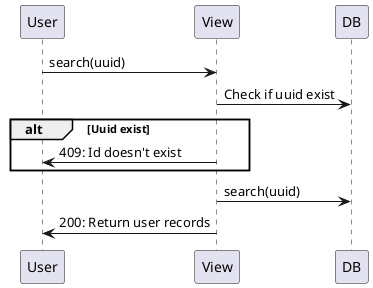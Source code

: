 @startuml

User -> View: search(uuid)

View -> DB: Check if uuid exist

alt Uuid exist
View -> User: 409: Id doesn't exist
end

View -> DB: search(uuid)

View -> User: 200: Return user records

@enduml